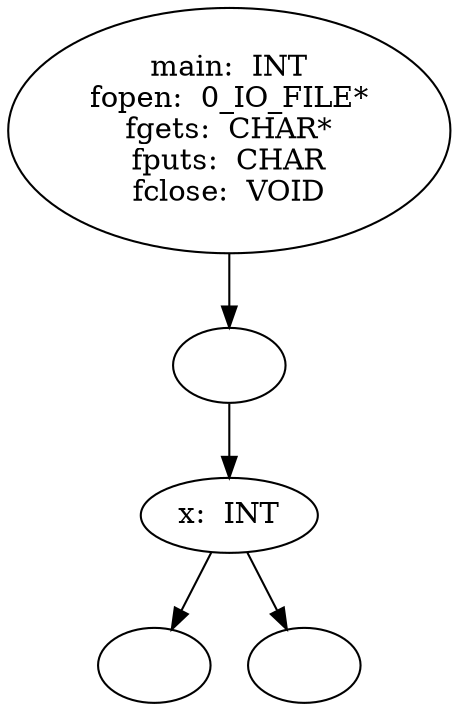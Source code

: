 digraph AST {
  "131770531929760" [label="main:  INT
fopen:  0_IO_FILE*
fgets:  CHAR*
fputs:  CHAR
fclose:  VOID"];
  "131770531929760" -> "131770531936480";
  "131770531936480" [label=""];
  "131770531936480" -> "131770531931536";
  "131770531931536" [label="x:  INT"];
  "131770531931536" -> "131770531934560";
  "131770531931536" -> "131770531932976";
  "131770531934560" [label=""];
  "131770531932976" [label=""];
}
